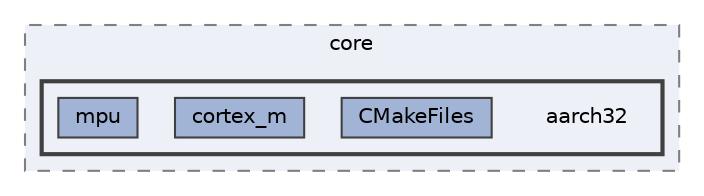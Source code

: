 digraph "build/zephyr/arch/arch/arm/core/aarch32"
{
 // LATEX_PDF_SIZE
  bgcolor="transparent";
  edge [fontname=Helvetica,fontsize=10,labelfontname=Helvetica,labelfontsize=10];
  node [fontname=Helvetica,fontsize=10,shape=box,height=0.2,width=0.4];
  compound=true
  subgraph clusterdir_db7a1593d6e6ea537e2ece156d3734de {
    graph [ bgcolor="#edf0f7", pencolor="grey50", label="core", fontname=Helvetica,fontsize=10 style="filled,dashed", URL="dir_db7a1593d6e6ea537e2ece156d3734de.html",tooltip=""]
  subgraph clusterdir_e31d9e190021ed2cd6a901b872f6d1fb {
    graph [ bgcolor="#edf0f7", pencolor="grey25", label="", fontname=Helvetica,fontsize=10 style="filled,bold", URL="dir_e31d9e190021ed2cd6a901b872f6d1fb.html",tooltip=""]
    dir_e31d9e190021ed2cd6a901b872f6d1fb [shape=plaintext, label="aarch32"];
  dir_8242021e88076487b73fd1e4c067607a [label="CMakeFiles", fillcolor="#a2b4d6", color="grey25", style="filled", URL="dir_8242021e88076487b73fd1e4c067607a.html",tooltip=""];
  dir_0df095e8080ed45fe4505284d563152e [label="cortex_m", fillcolor="#a2b4d6", color="grey25", style="filled", URL="dir_0df095e8080ed45fe4505284d563152e.html",tooltip=""];
  dir_dfef3d079f4ee9e2dbac0af3a1515a22 [label="mpu", fillcolor="#a2b4d6", color="grey25", style="filled", URL="dir_dfef3d079f4ee9e2dbac0af3a1515a22.html",tooltip=""];
  }
  }
}
